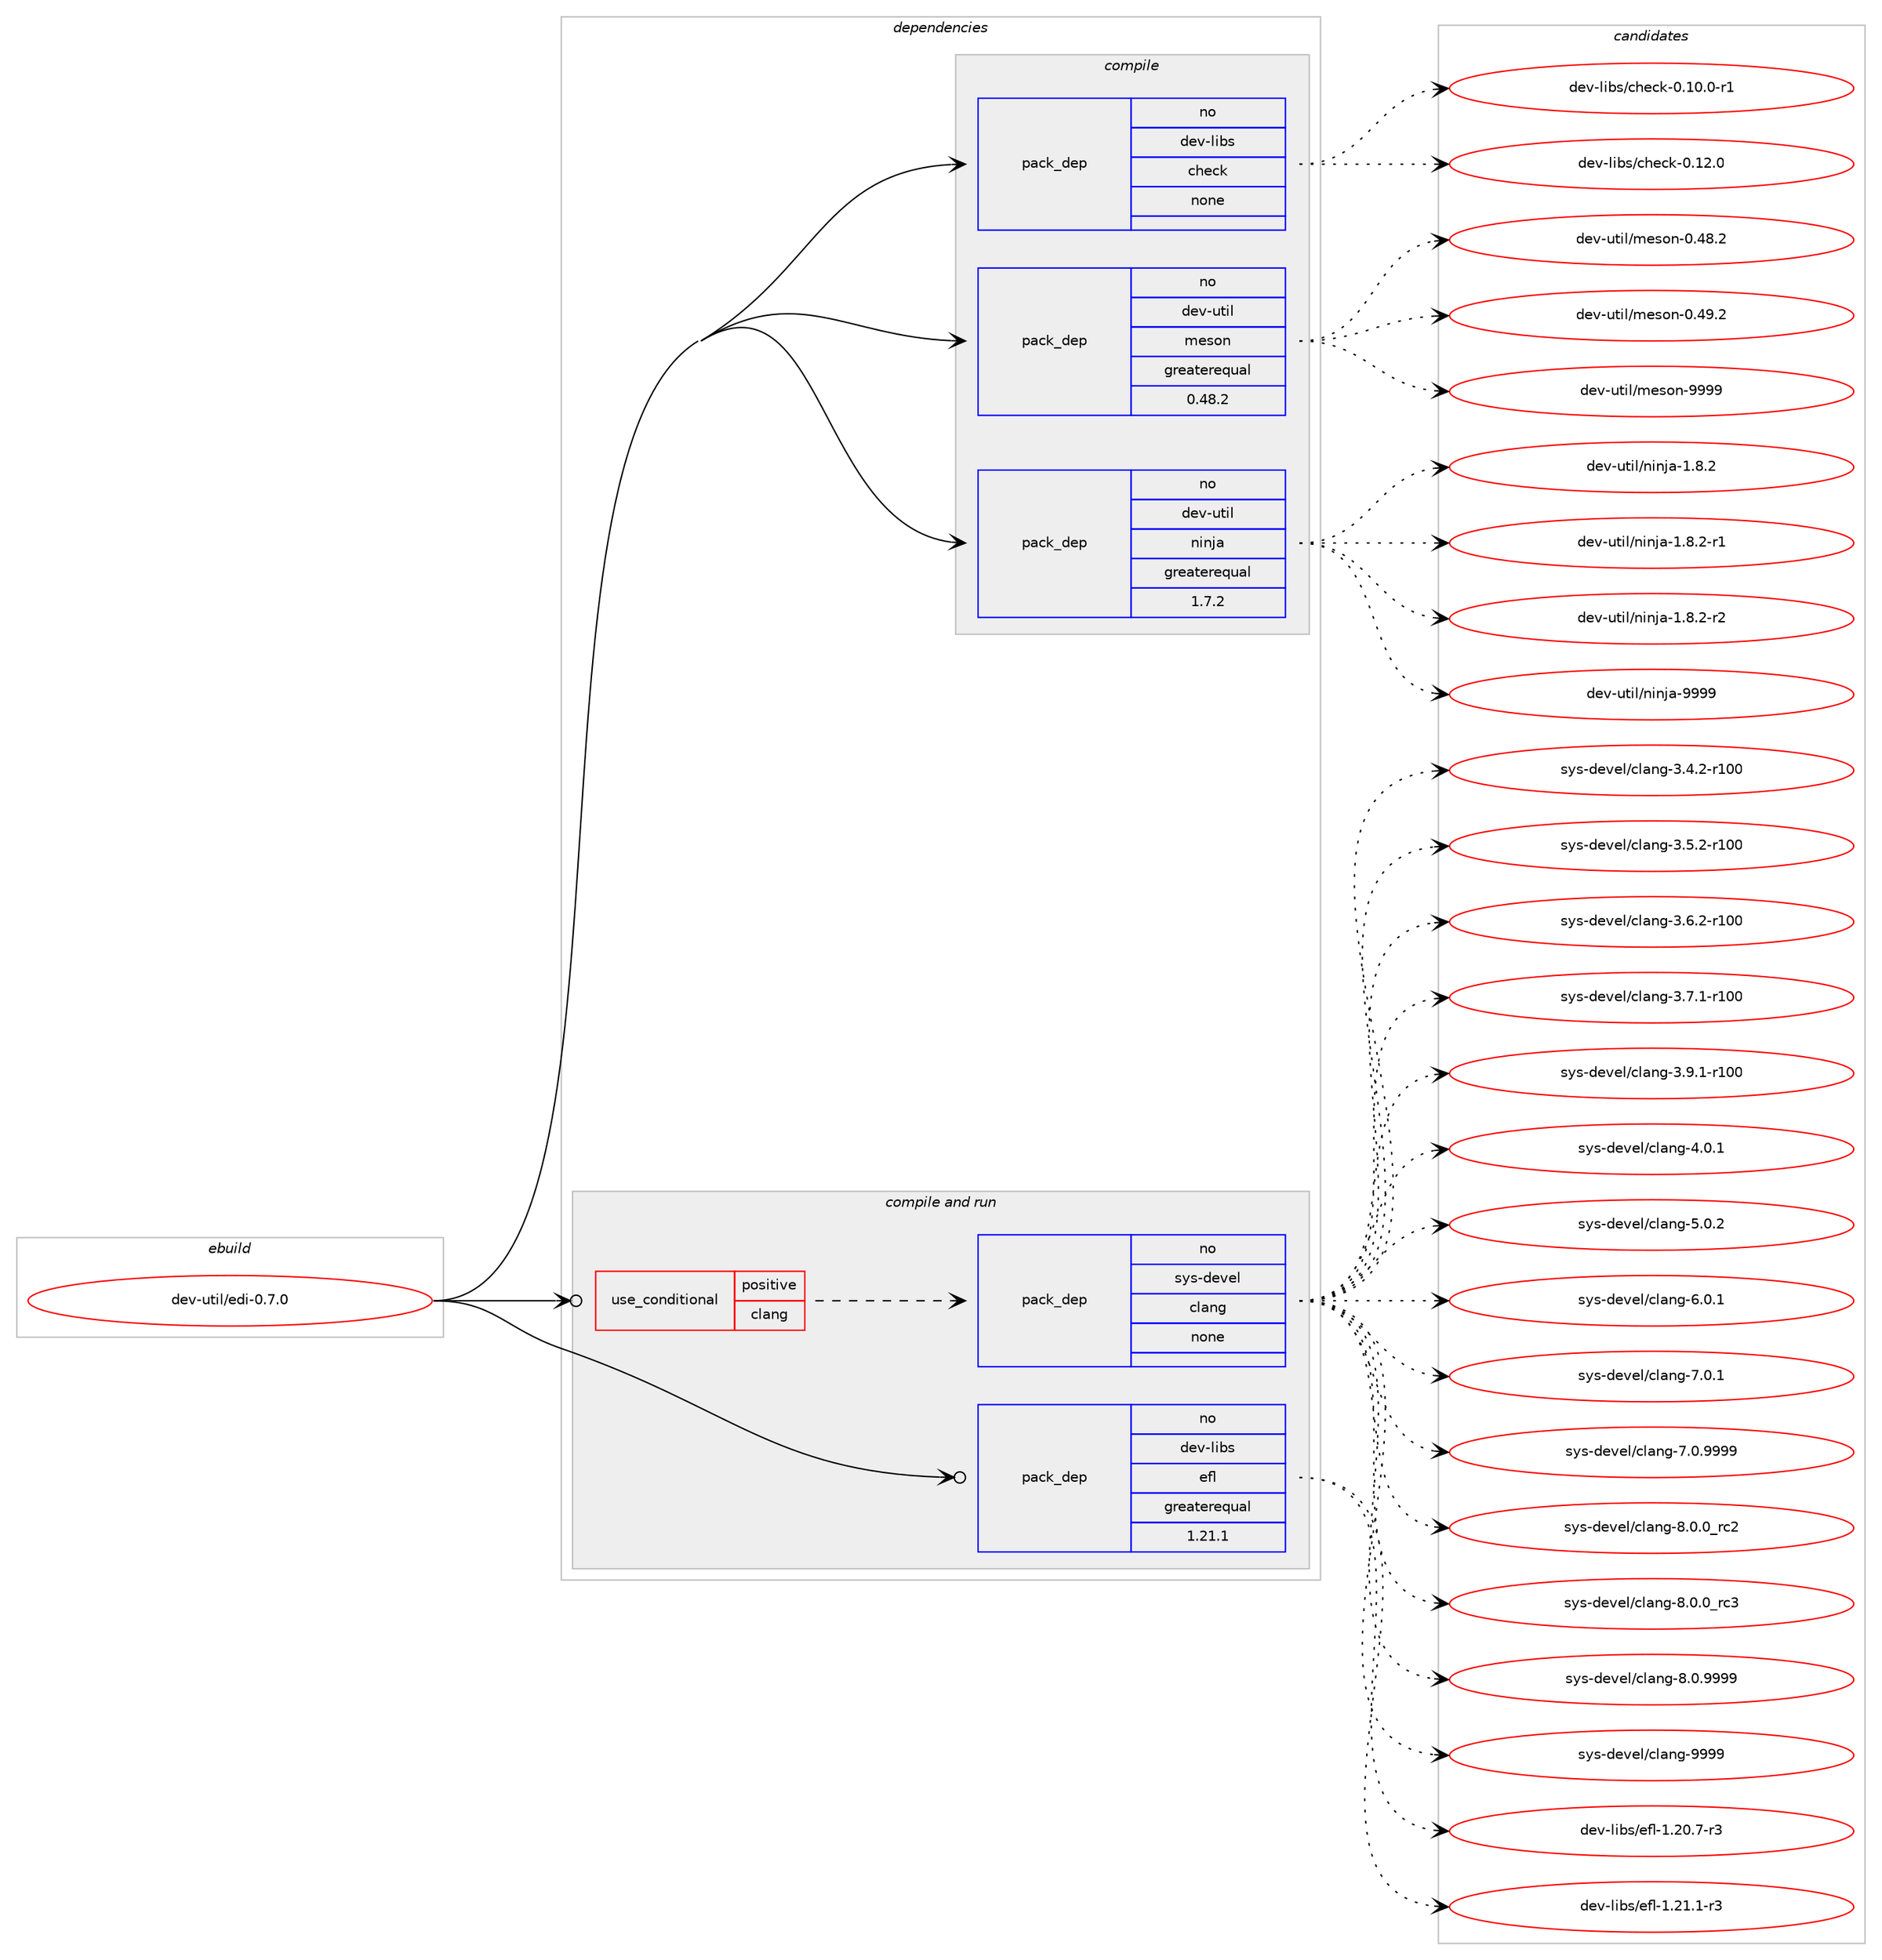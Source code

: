 digraph prolog {

# *************
# Graph options
# *************

newrank=true;
concentrate=true;
compound=true;
graph [rankdir=LR,fontname=Helvetica,fontsize=10,ranksep=1.5];#, ranksep=2.5, nodesep=0.2];
edge  [arrowhead=vee];
node  [fontname=Helvetica,fontsize=10];

# **********
# The ebuild
# **********

subgraph cluster_leftcol {
color=gray;
rank=same;
label=<<i>ebuild</i>>;
id [label="dev-util/edi-0.7.0", color=red, width=4, href="../dev-util/edi-0.7.0.svg"];
}

# ****************
# The dependencies
# ****************

subgraph cluster_midcol {
color=gray;
label=<<i>dependencies</i>>;
subgraph cluster_compile {
fillcolor="#eeeeee";
style=filled;
label=<<i>compile</i>>;
subgraph pack1096959 {
dependency1544838 [label=<<TABLE BORDER="0" CELLBORDER="1" CELLSPACING="0" CELLPADDING="4" WIDTH="220"><TR><TD ROWSPAN="6" CELLPADDING="30">pack_dep</TD></TR><TR><TD WIDTH="110">no</TD></TR><TR><TD>dev-libs</TD></TR><TR><TD>check</TD></TR><TR><TD>none</TD></TR><TR><TD></TD></TR></TABLE>>, shape=none, color=blue];
}
id:e -> dependency1544838:w [weight=20,style="solid",arrowhead="vee"];
subgraph pack1096960 {
dependency1544839 [label=<<TABLE BORDER="0" CELLBORDER="1" CELLSPACING="0" CELLPADDING="4" WIDTH="220"><TR><TD ROWSPAN="6" CELLPADDING="30">pack_dep</TD></TR><TR><TD WIDTH="110">no</TD></TR><TR><TD>dev-util</TD></TR><TR><TD>meson</TD></TR><TR><TD>greaterequal</TD></TR><TR><TD>0.48.2</TD></TR></TABLE>>, shape=none, color=blue];
}
id:e -> dependency1544839:w [weight=20,style="solid",arrowhead="vee"];
subgraph pack1096961 {
dependency1544840 [label=<<TABLE BORDER="0" CELLBORDER="1" CELLSPACING="0" CELLPADDING="4" WIDTH="220"><TR><TD ROWSPAN="6" CELLPADDING="30">pack_dep</TD></TR><TR><TD WIDTH="110">no</TD></TR><TR><TD>dev-util</TD></TR><TR><TD>ninja</TD></TR><TR><TD>greaterequal</TD></TR><TR><TD>1.7.2</TD></TR></TABLE>>, shape=none, color=blue];
}
id:e -> dependency1544840:w [weight=20,style="solid",arrowhead="vee"];
}
subgraph cluster_compileandrun {
fillcolor="#eeeeee";
style=filled;
label=<<i>compile and run</i>>;
subgraph cond424256 {
dependency1544841 [label=<<TABLE BORDER="0" CELLBORDER="1" CELLSPACING="0" CELLPADDING="4"><TR><TD ROWSPAN="3" CELLPADDING="10">use_conditional</TD></TR><TR><TD>positive</TD></TR><TR><TD>clang</TD></TR></TABLE>>, shape=none, color=red];
subgraph pack1096962 {
dependency1544842 [label=<<TABLE BORDER="0" CELLBORDER="1" CELLSPACING="0" CELLPADDING="4" WIDTH="220"><TR><TD ROWSPAN="6" CELLPADDING="30">pack_dep</TD></TR><TR><TD WIDTH="110">no</TD></TR><TR><TD>sys-devel</TD></TR><TR><TD>clang</TD></TR><TR><TD>none</TD></TR><TR><TD></TD></TR></TABLE>>, shape=none, color=blue];
}
dependency1544841:e -> dependency1544842:w [weight=20,style="dashed",arrowhead="vee"];
}
id:e -> dependency1544841:w [weight=20,style="solid",arrowhead="odotvee"];
subgraph pack1096963 {
dependency1544843 [label=<<TABLE BORDER="0" CELLBORDER="1" CELLSPACING="0" CELLPADDING="4" WIDTH="220"><TR><TD ROWSPAN="6" CELLPADDING="30">pack_dep</TD></TR><TR><TD WIDTH="110">no</TD></TR><TR><TD>dev-libs</TD></TR><TR><TD>efl</TD></TR><TR><TD>greaterequal</TD></TR><TR><TD>1.21.1</TD></TR></TABLE>>, shape=none, color=blue];
}
id:e -> dependency1544843:w [weight=20,style="solid",arrowhead="odotvee"];
}
subgraph cluster_run {
fillcolor="#eeeeee";
style=filled;
label=<<i>run</i>>;
}
}

# **************
# The candidates
# **************

subgraph cluster_choices {
rank=same;
color=gray;
label=<<i>candidates</i>>;

subgraph choice1096959 {
color=black;
nodesep=1;
choice1001011184510810598115479910410199107454846494846484511449 [label="dev-libs/check-0.10.0-r1", color=red, width=4,href="../dev-libs/check-0.10.0-r1.svg"];
choice100101118451081059811547991041019910745484649504648 [label="dev-libs/check-0.12.0", color=red, width=4,href="../dev-libs/check-0.12.0.svg"];
dependency1544838:e -> choice1001011184510810598115479910410199107454846494846484511449:w [style=dotted,weight="100"];
dependency1544838:e -> choice100101118451081059811547991041019910745484649504648:w [style=dotted,weight="100"];
}
subgraph choice1096960 {
color=black;
nodesep=1;
choice100101118451171161051084710910111511111045484652564650 [label="dev-util/meson-0.48.2", color=red, width=4,href="../dev-util/meson-0.48.2.svg"];
choice100101118451171161051084710910111511111045484652574650 [label="dev-util/meson-0.49.2", color=red, width=4,href="../dev-util/meson-0.49.2.svg"];
choice10010111845117116105108471091011151111104557575757 [label="dev-util/meson-9999", color=red, width=4,href="../dev-util/meson-9999.svg"];
dependency1544839:e -> choice100101118451171161051084710910111511111045484652564650:w [style=dotted,weight="100"];
dependency1544839:e -> choice100101118451171161051084710910111511111045484652574650:w [style=dotted,weight="100"];
dependency1544839:e -> choice10010111845117116105108471091011151111104557575757:w [style=dotted,weight="100"];
}
subgraph choice1096961 {
color=black;
nodesep=1;
choice100101118451171161051084711010511010697454946564650 [label="dev-util/ninja-1.8.2", color=red, width=4,href="../dev-util/ninja-1.8.2.svg"];
choice1001011184511711610510847110105110106974549465646504511449 [label="dev-util/ninja-1.8.2-r1", color=red, width=4,href="../dev-util/ninja-1.8.2-r1.svg"];
choice1001011184511711610510847110105110106974549465646504511450 [label="dev-util/ninja-1.8.2-r2", color=red, width=4,href="../dev-util/ninja-1.8.2-r2.svg"];
choice1001011184511711610510847110105110106974557575757 [label="dev-util/ninja-9999", color=red, width=4,href="../dev-util/ninja-9999.svg"];
dependency1544840:e -> choice100101118451171161051084711010511010697454946564650:w [style=dotted,weight="100"];
dependency1544840:e -> choice1001011184511711610510847110105110106974549465646504511449:w [style=dotted,weight="100"];
dependency1544840:e -> choice1001011184511711610510847110105110106974549465646504511450:w [style=dotted,weight="100"];
dependency1544840:e -> choice1001011184511711610510847110105110106974557575757:w [style=dotted,weight="100"];
}
subgraph choice1096962 {
color=black;
nodesep=1;
choice1151211154510010111810110847991089711010345514652465045114494848 [label="sys-devel/clang-3.4.2-r100", color=red, width=4,href="../sys-devel/clang-3.4.2-r100.svg"];
choice1151211154510010111810110847991089711010345514653465045114494848 [label="sys-devel/clang-3.5.2-r100", color=red, width=4,href="../sys-devel/clang-3.5.2-r100.svg"];
choice1151211154510010111810110847991089711010345514654465045114494848 [label="sys-devel/clang-3.6.2-r100", color=red, width=4,href="../sys-devel/clang-3.6.2-r100.svg"];
choice1151211154510010111810110847991089711010345514655464945114494848 [label="sys-devel/clang-3.7.1-r100", color=red, width=4,href="../sys-devel/clang-3.7.1-r100.svg"];
choice1151211154510010111810110847991089711010345514657464945114494848 [label="sys-devel/clang-3.9.1-r100", color=red, width=4,href="../sys-devel/clang-3.9.1-r100.svg"];
choice11512111545100101118101108479910897110103455246484649 [label="sys-devel/clang-4.0.1", color=red, width=4,href="../sys-devel/clang-4.0.1.svg"];
choice11512111545100101118101108479910897110103455346484650 [label="sys-devel/clang-5.0.2", color=red, width=4,href="../sys-devel/clang-5.0.2.svg"];
choice11512111545100101118101108479910897110103455446484649 [label="sys-devel/clang-6.0.1", color=red, width=4,href="../sys-devel/clang-6.0.1.svg"];
choice11512111545100101118101108479910897110103455546484649 [label="sys-devel/clang-7.0.1", color=red, width=4,href="../sys-devel/clang-7.0.1.svg"];
choice11512111545100101118101108479910897110103455546484657575757 [label="sys-devel/clang-7.0.9999", color=red, width=4,href="../sys-devel/clang-7.0.9999.svg"];
choice11512111545100101118101108479910897110103455646484648951149950 [label="sys-devel/clang-8.0.0_rc2", color=red, width=4,href="../sys-devel/clang-8.0.0_rc2.svg"];
choice11512111545100101118101108479910897110103455646484648951149951 [label="sys-devel/clang-8.0.0_rc3", color=red, width=4,href="../sys-devel/clang-8.0.0_rc3.svg"];
choice11512111545100101118101108479910897110103455646484657575757 [label="sys-devel/clang-8.0.9999", color=red, width=4,href="../sys-devel/clang-8.0.9999.svg"];
choice115121115451001011181011084799108971101034557575757 [label="sys-devel/clang-9999", color=red, width=4,href="../sys-devel/clang-9999.svg"];
dependency1544842:e -> choice1151211154510010111810110847991089711010345514652465045114494848:w [style=dotted,weight="100"];
dependency1544842:e -> choice1151211154510010111810110847991089711010345514653465045114494848:w [style=dotted,weight="100"];
dependency1544842:e -> choice1151211154510010111810110847991089711010345514654465045114494848:w [style=dotted,weight="100"];
dependency1544842:e -> choice1151211154510010111810110847991089711010345514655464945114494848:w [style=dotted,weight="100"];
dependency1544842:e -> choice1151211154510010111810110847991089711010345514657464945114494848:w [style=dotted,weight="100"];
dependency1544842:e -> choice11512111545100101118101108479910897110103455246484649:w [style=dotted,weight="100"];
dependency1544842:e -> choice11512111545100101118101108479910897110103455346484650:w [style=dotted,weight="100"];
dependency1544842:e -> choice11512111545100101118101108479910897110103455446484649:w [style=dotted,weight="100"];
dependency1544842:e -> choice11512111545100101118101108479910897110103455546484649:w [style=dotted,weight="100"];
dependency1544842:e -> choice11512111545100101118101108479910897110103455546484657575757:w [style=dotted,weight="100"];
dependency1544842:e -> choice11512111545100101118101108479910897110103455646484648951149950:w [style=dotted,weight="100"];
dependency1544842:e -> choice11512111545100101118101108479910897110103455646484648951149951:w [style=dotted,weight="100"];
dependency1544842:e -> choice11512111545100101118101108479910897110103455646484657575757:w [style=dotted,weight="100"];
dependency1544842:e -> choice115121115451001011181011084799108971101034557575757:w [style=dotted,weight="100"];
}
subgraph choice1096963 {
color=black;
nodesep=1;
choice100101118451081059811547101102108454946504846554511451 [label="dev-libs/efl-1.20.7-r3", color=red, width=4,href="../dev-libs/efl-1.20.7-r3.svg"];
choice100101118451081059811547101102108454946504946494511451 [label="dev-libs/efl-1.21.1-r3", color=red, width=4,href="../dev-libs/efl-1.21.1-r3.svg"];
dependency1544843:e -> choice100101118451081059811547101102108454946504846554511451:w [style=dotted,weight="100"];
dependency1544843:e -> choice100101118451081059811547101102108454946504946494511451:w [style=dotted,weight="100"];
}
}

}

